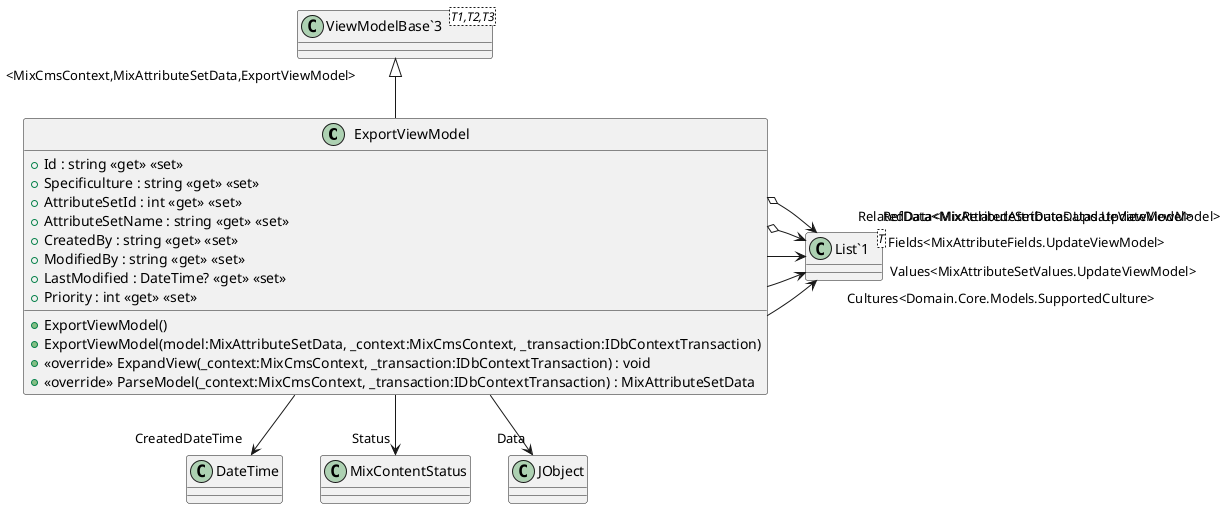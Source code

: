 @startuml
class ExportViewModel {
    + Id : string <<get>> <<set>>
    + Specificulture : string <<get>> <<set>>
    + AttributeSetId : int <<get>> <<set>>
    + AttributeSetName : string <<get>> <<set>>
    + CreatedBy : string <<get>> <<set>>
    + ModifiedBy : string <<get>> <<set>>
    + LastModified : DateTime? <<get>> <<set>>
    + Priority : int <<get>> <<set>>
    + ExportViewModel()
    + ExportViewModel(model:MixAttributeSetData, _context:MixCmsContext, _transaction:IDbContextTransaction)
    + <<override>> ExpandView(_context:MixCmsContext, _transaction:IDbContextTransaction) : void
    + <<override>> ParseModel(_context:MixCmsContext, _transaction:IDbContextTransaction) : MixAttributeSetData
}
class "ViewModelBase`3"<T1,T2,T3> {
}
class "List`1"<T> {
}
"ViewModelBase`3" "<MixCmsContext,MixAttributeSetData,ExportViewModel>" <|-- ExportViewModel
ExportViewModel --> "Cultures<Domain.Core.Models.SupportedCulture>" "List`1"
ExportViewModel --> "CreatedDateTime" DateTime
ExportViewModel --> "Status" MixContentStatus
ExportViewModel --> "Values<MixAttributeSetValues.UpdateViewModel>" "List`1"
ExportViewModel --> "Fields<MixAttributeFields.UpdateViewModel>" "List`1"
ExportViewModel o-> "RefData<MixAttributeSetDatas.UpdateViewModel>" "List`1"
ExportViewModel --> "Data" JObject
ExportViewModel o-> "RelatedData<MixRelatedAttributeDatas.UpdateViewModel>" "List`1"
@enduml
